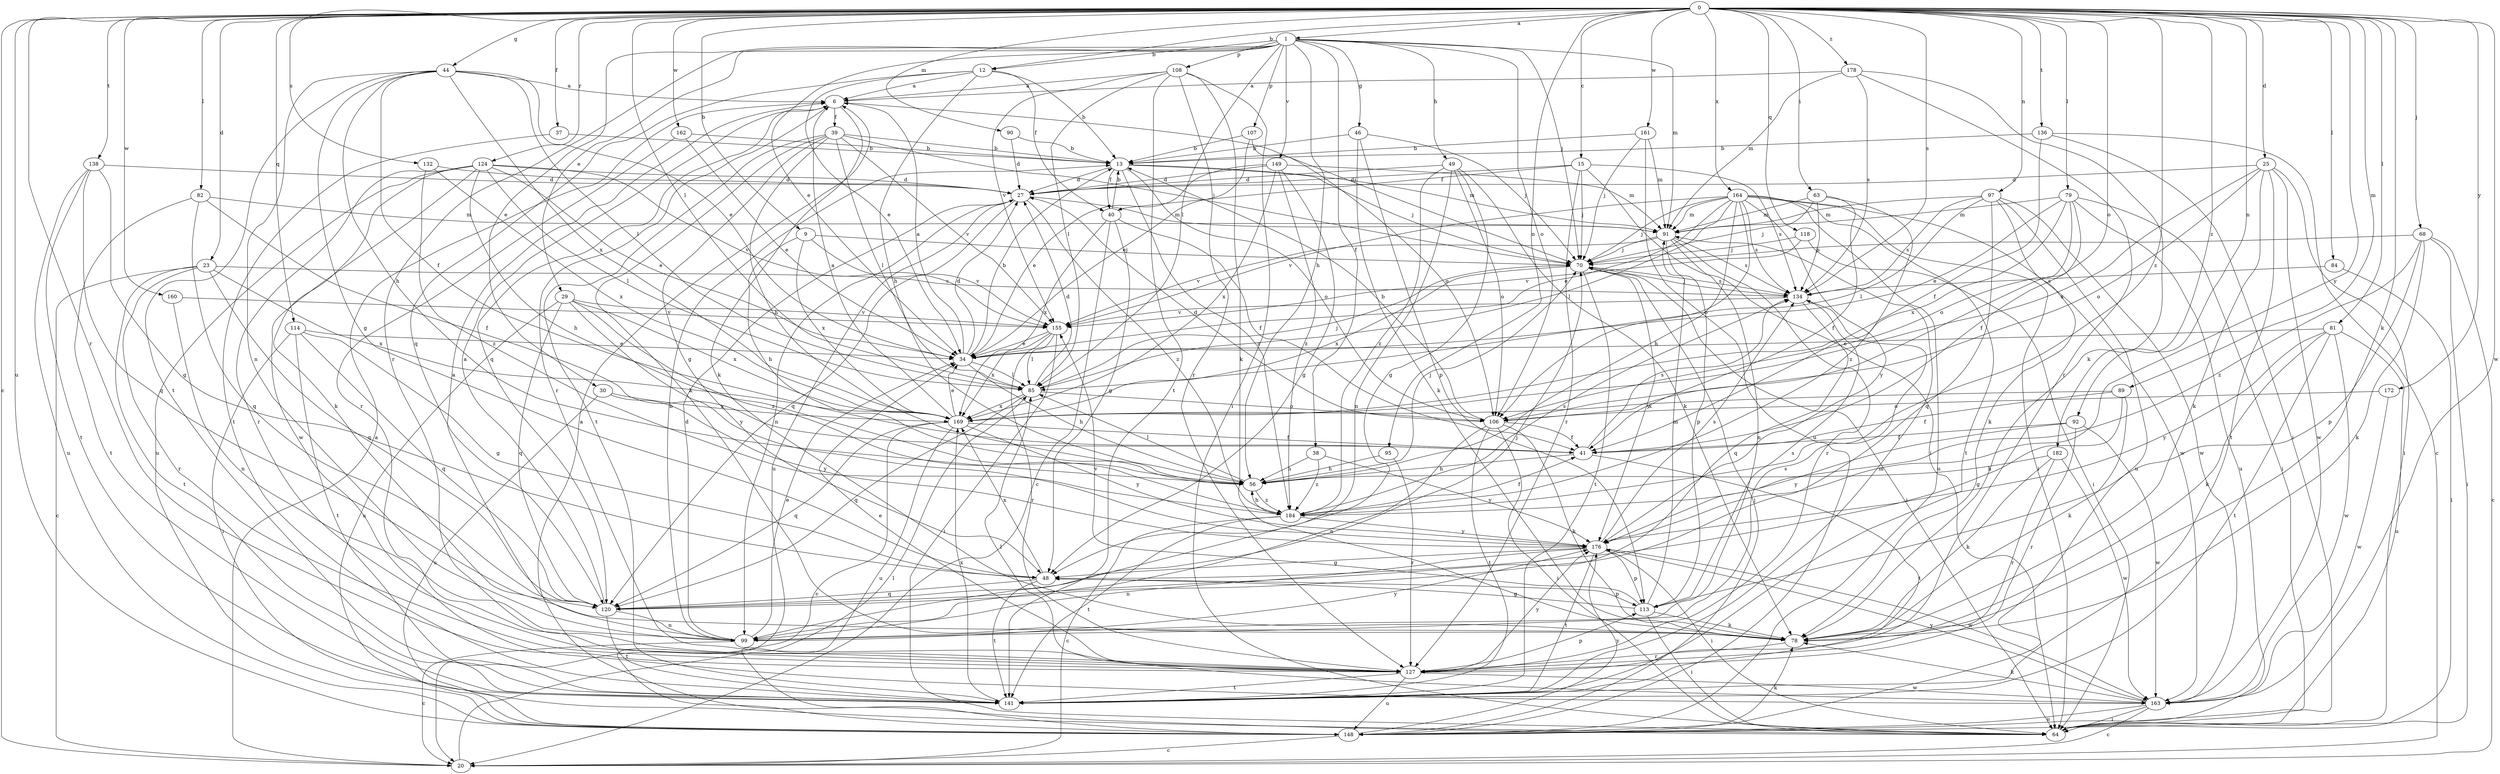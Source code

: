 strict digraph  {
0;
1;
6;
9;
12;
13;
15;
20;
23;
25;
27;
29;
30;
34;
37;
38;
39;
40;
41;
44;
46;
48;
49;
56;
63;
64;
68;
70;
78;
79;
81;
82;
84;
85;
89;
90;
91;
92;
95;
97;
99;
106;
107;
108;
113;
114;
118;
120;
124;
127;
132;
134;
136;
138;
141;
148;
149;
155;
160;
161;
162;
163;
164;
169;
172;
176;
178;
182;
184;
0 -> 1  [label=a];
0 -> 9  [label=b];
0 -> 12  [label=b];
0 -> 15  [label=c];
0 -> 20  [label=c];
0 -> 23  [label=d];
0 -> 25  [label=d];
0 -> 37  [label=f];
0 -> 44  [label=g];
0 -> 63  [label=i];
0 -> 68  [label=j];
0 -> 78  [label=k];
0 -> 79  [label=l];
0 -> 81  [label=l];
0 -> 82  [label=l];
0 -> 84  [label=l];
0 -> 85  [label=l];
0 -> 89  [label=m];
0 -> 90  [label=m];
0 -> 92  [label=n];
0 -> 95  [label=n];
0 -> 97  [label=n];
0 -> 106  [label=o];
0 -> 114  [label=q];
0 -> 118  [label=q];
0 -> 124  [label=r];
0 -> 127  [label=r];
0 -> 132  [label=s];
0 -> 134  [label=s];
0 -> 136  [label=t];
0 -> 138  [label=t];
0 -> 148  [label=u];
0 -> 160  [label=w];
0 -> 161  [label=w];
0 -> 162  [label=w];
0 -> 163  [label=w];
0 -> 164  [label=x];
0 -> 172  [label=y];
0 -> 176  [label=y];
0 -> 178  [label=z];
0 -> 182  [label=z];
0 -> 184  [label=z];
1 -> 12  [label=b];
1 -> 29  [label=e];
1 -> 30  [label=e];
1 -> 34  [label=e];
1 -> 38  [label=f];
1 -> 46  [label=g];
1 -> 49  [label=h];
1 -> 56  [label=h];
1 -> 70  [label=j];
1 -> 85  [label=l];
1 -> 91  [label=m];
1 -> 106  [label=o];
1 -> 107  [label=p];
1 -> 108  [label=p];
1 -> 127  [label=r];
1 -> 149  [label=v];
6 -> 39  [label=f];
6 -> 70  [label=j];
6 -> 78  [label=k];
6 -> 120  [label=q];
6 -> 127  [label=r];
9 -> 56  [label=h];
9 -> 70  [label=j];
9 -> 155  [label=v];
9 -> 169  [label=x];
12 -> 6  [label=a];
12 -> 13  [label=b];
12 -> 34  [label=e];
12 -> 40  [label=f];
12 -> 56  [label=h];
12 -> 120  [label=q];
13 -> 27  [label=d];
13 -> 40  [label=f];
13 -> 70  [label=j];
13 -> 91  [label=m];
13 -> 106  [label=o];
13 -> 184  [label=z];
15 -> 27  [label=d];
15 -> 40  [label=f];
15 -> 64  [label=i];
15 -> 70  [label=j];
15 -> 127  [label=r];
15 -> 134  [label=s];
20 -> 6  [label=a];
20 -> 85  [label=l];
23 -> 20  [label=c];
23 -> 120  [label=q];
23 -> 127  [label=r];
23 -> 134  [label=s];
23 -> 141  [label=t];
23 -> 169  [label=x];
25 -> 27  [label=d];
25 -> 64  [label=i];
25 -> 78  [label=k];
25 -> 106  [label=o];
25 -> 141  [label=t];
25 -> 163  [label=w];
25 -> 169  [label=x];
27 -> 91  [label=m];
27 -> 99  [label=n];
27 -> 120  [label=q];
27 -> 148  [label=u];
27 -> 184  [label=z];
29 -> 120  [label=q];
29 -> 148  [label=u];
29 -> 155  [label=v];
29 -> 169  [label=x];
29 -> 176  [label=y];
29 -> 184  [label=z];
30 -> 148  [label=u];
30 -> 169  [label=x];
30 -> 176  [label=y];
34 -> 6  [label=a];
34 -> 13  [label=b];
34 -> 27  [label=d];
34 -> 56  [label=h];
34 -> 85  [label=l];
37 -> 13  [label=b];
37 -> 141  [label=t];
38 -> 56  [label=h];
38 -> 176  [label=y];
38 -> 184  [label=z];
39 -> 13  [label=b];
39 -> 48  [label=g];
39 -> 56  [label=h];
39 -> 70  [label=j];
39 -> 78  [label=k];
39 -> 85  [label=l];
39 -> 141  [label=t];
39 -> 155  [label=v];
40 -> 13  [label=b];
40 -> 20  [label=c];
40 -> 41  [label=f];
40 -> 48  [label=g];
40 -> 169  [label=x];
41 -> 56  [label=h];
41 -> 134  [label=s];
41 -> 141  [label=t];
44 -> 6  [label=a];
44 -> 34  [label=e];
44 -> 41  [label=f];
44 -> 48  [label=g];
44 -> 56  [label=h];
44 -> 85  [label=l];
44 -> 99  [label=n];
44 -> 141  [label=t];
44 -> 169  [label=x];
46 -> 13  [label=b];
46 -> 70  [label=j];
46 -> 78  [label=k];
46 -> 113  [label=p];
48 -> 113  [label=p];
48 -> 120  [label=q];
48 -> 141  [label=t];
48 -> 169  [label=x];
49 -> 27  [label=d];
49 -> 48  [label=g];
49 -> 78  [label=k];
49 -> 99  [label=n];
49 -> 106  [label=o];
49 -> 184  [label=z];
56 -> 70  [label=j];
56 -> 85  [label=l];
56 -> 184  [label=z];
63 -> 41  [label=f];
63 -> 70  [label=j];
63 -> 91  [label=m];
63 -> 134  [label=s];
63 -> 184  [label=z];
64 -> 6  [label=a];
68 -> 20  [label=c];
68 -> 64  [label=i];
68 -> 70  [label=j];
68 -> 78  [label=k];
68 -> 113  [label=p];
68 -> 184  [label=z];
70 -> 64  [label=i];
70 -> 134  [label=s];
70 -> 141  [label=t];
70 -> 169  [label=x];
70 -> 176  [label=y];
78 -> 127  [label=r];
79 -> 34  [label=e];
79 -> 41  [label=f];
79 -> 64  [label=i];
79 -> 91  [label=m];
79 -> 106  [label=o];
79 -> 148  [label=u];
79 -> 169  [label=x];
81 -> 34  [label=e];
81 -> 78  [label=k];
81 -> 141  [label=t];
81 -> 148  [label=u];
81 -> 163  [label=w];
81 -> 176  [label=y];
82 -> 41  [label=f];
82 -> 91  [label=m];
82 -> 120  [label=q];
82 -> 141  [label=t];
84 -> 64  [label=i];
84 -> 134  [label=s];
85 -> 27  [label=d];
85 -> 70  [label=j];
85 -> 106  [label=o];
85 -> 120  [label=q];
85 -> 169  [label=x];
89 -> 41  [label=f];
89 -> 48  [label=g];
89 -> 78  [label=k];
89 -> 169  [label=x];
90 -> 13  [label=b];
90 -> 27  [label=d];
91 -> 70  [label=j];
91 -> 99  [label=n];
91 -> 113  [label=p];
91 -> 127  [label=r];
91 -> 134  [label=s];
91 -> 155  [label=v];
92 -> 41  [label=f];
92 -> 127  [label=r];
92 -> 163  [label=w];
92 -> 176  [label=y];
95 -> 56  [label=h];
95 -> 127  [label=r];
97 -> 78  [label=k];
97 -> 85  [label=l];
97 -> 91  [label=m];
97 -> 120  [label=q];
97 -> 134  [label=s];
97 -> 148  [label=u];
97 -> 163  [label=w];
99 -> 6  [label=a];
99 -> 13  [label=b];
99 -> 20  [label=c];
99 -> 27  [label=d];
99 -> 34  [label=e];
99 -> 134  [label=s];
99 -> 176  [label=y];
106 -> 13  [label=b];
106 -> 27  [label=d];
106 -> 41  [label=f];
106 -> 64  [label=i];
106 -> 78  [label=k];
106 -> 99  [label=n];
106 -> 141  [label=t];
107 -> 13  [label=b];
107 -> 34  [label=e];
107 -> 106  [label=o];
108 -> 6  [label=a];
108 -> 64  [label=i];
108 -> 78  [label=k];
108 -> 85  [label=l];
108 -> 127  [label=r];
108 -> 141  [label=t];
108 -> 155  [label=v];
113 -> 48  [label=g];
113 -> 64  [label=i];
113 -> 78  [label=k];
113 -> 91  [label=m];
113 -> 134  [label=s];
113 -> 155  [label=v];
114 -> 34  [label=e];
114 -> 48  [label=g];
114 -> 64  [label=i];
114 -> 120  [label=q];
114 -> 141  [label=t];
118 -> 64  [label=i];
118 -> 70  [label=j];
118 -> 155  [label=v];
120 -> 6  [label=a];
120 -> 70  [label=j];
120 -> 99  [label=n];
120 -> 141  [label=t];
124 -> 27  [label=d];
124 -> 34  [label=e];
124 -> 56  [label=h];
124 -> 78  [label=k];
124 -> 85  [label=l];
124 -> 127  [label=r];
124 -> 148  [label=u];
124 -> 155  [label=v];
124 -> 163  [label=w];
127 -> 34  [label=e];
127 -> 113  [label=p];
127 -> 141  [label=t];
127 -> 148  [label=u];
127 -> 163  [label=w];
127 -> 176  [label=y];
132 -> 27  [label=d];
132 -> 169  [label=x];
132 -> 184  [label=z];
134 -> 70  [label=j];
134 -> 120  [label=q];
134 -> 155  [label=v];
136 -> 13  [label=b];
136 -> 20  [label=c];
136 -> 41  [label=f];
136 -> 64  [label=i];
138 -> 27  [label=d];
138 -> 48  [label=g];
138 -> 120  [label=q];
138 -> 141  [label=t];
138 -> 148  [label=u];
141 -> 91  [label=m];
141 -> 169  [label=x];
148 -> 20  [label=c];
148 -> 70  [label=j];
148 -> 78  [label=k];
148 -> 176  [label=y];
149 -> 27  [label=d];
149 -> 34  [label=e];
149 -> 48  [label=g];
149 -> 91  [label=m];
149 -> 169  [label=x];
149 -> 184  [label=z];
155 -> 34  [label=e];
155 -> 64  [label=i];
155 -> 85  [label=l];
155 -> 127  [label=r];
155 -> 169  [label=x];
160 -> 99  [label=n];
160 -> 155  [label=v];
161 -> 13  [label=b];
161 -> 70  [label=j];
161 -> 91  [label=m];
161 -> 148  [label=u];
162 -> 13  [label=b];
162 -> 34  [label=e];
162 -> 127  [label=r];
163 -> 20  [label=c];
163 -> 64  [label=i];
163 -> 78  [label=k];
163 -> 85  [label=l];
163 -> 148  [label=u];
163 -> 176  [label=y];
164 -> 34  [label=e];
164 -> 56  [label=h];
164 -> 64  [label=i];
164 -> 70  [label=j];
164 -> 85  [label=l];
164 -> 91  [label=m];
164 -> 106  [label=o];
164 -> 134  [label=s];
164 -> 141  [label=t];
164 -> 148  [label=u];
164 -> 155  [label=v];
164 -> 163  [label=w];
164 -> 176  [label=y];
169 -> 6  [label=a];
169 -> 20  [label=c];
169 -> 34  [label=e];
169 -> 41  [label=f];
169 -> 120  [label=q];
169 -> 148  [label=u];
169 -> 176  [label=y];
172 -> 106  [label=o];
172 -> 163  [label=w];
176 -> 48  [label=g];
176 -> 64  [label=i];
176 -> 99  [label=n];
176 -> 113  [label=p];
176 -> 134  [label=s];
176 -> 141  [label=t];
176 -> 163  [label=w];
178 -> 6  [label=a];
178 -> 78  [label=k];
178 -> 91  [label=m];
178 -> 127  [label=r];
178 -> 134  [label=s];
182 -> 56  [label=h];
182 -> 78  [label=k];
182 -> 127  [label=r];
182 -> 163  [label=w];
184 -> 20  [label=c];
184 -> 41  [label=f];
184 -> 56  [label=h];
184 -> 134  [label=s];
184 -> 141  [label=t];
184 -> 176  [label=y];
}
